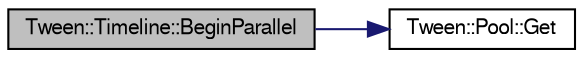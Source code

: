 digraph "Tween::Timeline::BeginParallel"
{
  bgcolor="transparent";
  edge [fontname="FreeSans",fontsize="10",labelfontname="FreeSans",labelfontsize="10"];
  node [fontname="FreeSans",fontsize="10",shape=record];
  rankdir="LR";
  Node1 [label="Tween::Timeline::BeginParallel",height=0.2,width=0.4,color="black", fillcolor="grey75", style="filled" fontcolor="black"];
  Node1 -> Node2 [color="midnightblue",fontsize="10",style="solid",fontname="FreeSans"];
  Node2 [label="Tween::Pool::Get",height=0.2,width=0.4,color="black",URL="$classTween_1_1Pool.html#a41800540f08ddf6f2ed04c3e0b53cee2"];
}

